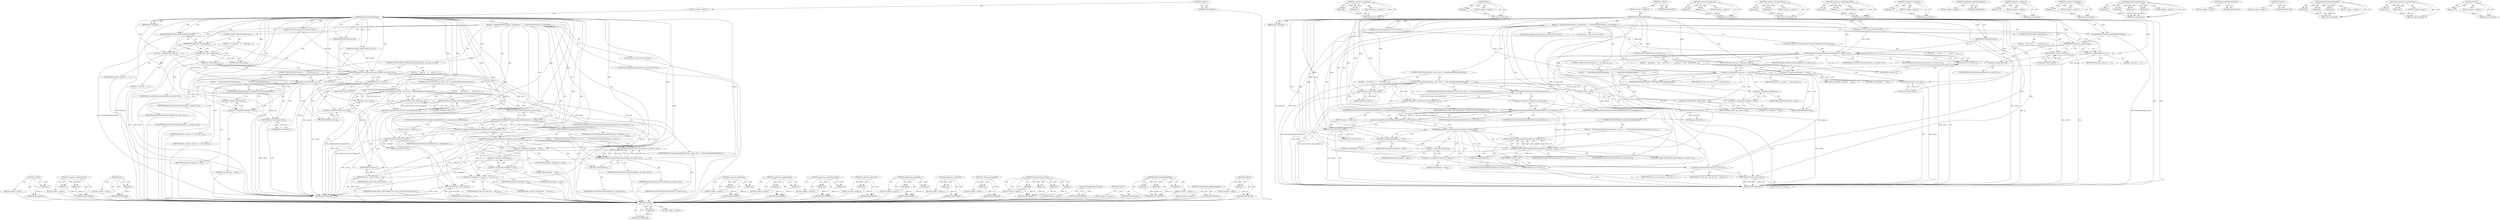 digraph "DCHECK" {
vulnerable_185 [label=<(METHOD,CHECK)>];
vulnerable_186 [label=<(PARAM,p1)>];
vulnerable_187 [label=<(BLOCK,&lt;empty&gt;,&lt;empty&gt;)>];
vulnerable_188 [label=<(METHOD_RETURN,ANY)>];
vulnerable_140 [label=<(METHOD,&lt;operator&gt;.lessEqualsThan)>];
vulnerable_141 [label=<(PARAM,p1)>];
vulnerable_142 [label=<(PARAM,p2)>];
vulnerable_143 [label=<(BLOCK,&lt;empty&gt;,&lt;empty&gt;)>];
vulnerable_144 [label=<(METHOD_RETURN,ANY)>];
vulnerable_162 [label=<(METHOD,size)>];
vulnerable_163 [label=<(PARAM,p1)>];
vulnerable_164 [label=<(BLOCK,&lt;empty&gt;,&lt;empty&gt;)>];
vulnerable_165 [label=<(METHOD_RETURN,ANY)>];
vulnerable_6 [label=<(METHOD,&lt;global&gt;)<SUB>1</SUB>>];
vulnerable_7 [label=<(BLOCK,&lt;empty&gt;,&lt;empty&gt;)<SUB>1</SUB>>];
vulnerable_8 [label=<(METHOD,ResolveDnsNonBlocking)<SUB>1</SUB>>];
vulnerable_9 [label="<(PARAM,const std::string&amp; host)<SUB>1</SUB>>"];
vulnerable_10 [label=<(PARAM,ResolveDnsOperation op)<SUB>2</SUB>>];
vulnerable_11 [label="<(PARAM,std::string* output)<SUB>3</SUB>>"];
vulnerable_12 [label=<(PARAM,bool* terminate)<SUB>4</SUB>>];
vulnerable_13 [label=<(BLOCK,{
  CheckIsOnWorkerThread();

  if (abandoned_)...,{
  CheckIsOnWorkerThread();

  if (abandoned_)...)<SUB>4</SUB>>];
vulnerable_14 [label=<(CheckIsOnWorkerThread,CheckIsOnWorkerThread())<SUB>5</SUB>>];
vulnerable_15 [label=<(CONTROL_STRUCTURE,IF,if (abandoned_))<SUB>7</SUB>>];
vulnerable_16 [label=<(IDENTIFIER,abandoned_,if (abandoned_))<SUB>7</SUB>>];
vulnerable_17 [label=<(BLOCK,{
    return false;
  },{
    return false;
  })<SUB>7</SUB>>];
vulnerable_18 [label=<(RETURN,return false;,return false;)<SUB>8</SUB>>];
vulnerable_19 [label=<(LITERAL,false,return false;)<SUB>8</SUB>>];
vulnerable_20 [label=<(&lt;operator&gt;.assignmentPlus,num_dns_ += 1)<SUB>11</SUB>>];
vulnerable_21 [label=<(IDENTIFIER,num_dns_,num_dns_ += 1)<SUB>11</SUB>>];
vulnerable_22 [label=<(LITERAL,1,num_dns_ += 1)<SUB>11</SUB>>];
vulnerable_23 [label="<(LOCAL,bool rv: bool)<SUB>13</SUB>>"];
vulnerable_24 [label=<(CONTROL_STRUCTURE,IF,if (GetDnsFromLocalCache(host, op, output, &amp;rv)))<SUB>14</SUB>>];
vulnerable_25 [label=<(GetDnsFromLocalCache,GetDnsFromLocalCache(host, op, output, &amp;rv))<SUB>14</SUB>>];
vulnerable_26 [label=<(IDENTIFIER,host,GetDnsFromLocalCache(host, op, output, &amp;rv))<SUB>14</SUB>>];
vulnerable_27 [label=<(IDENTIFIER,op,GetDnsFromLocalCache(host, op, output, &amp;rv))<SUB>14</SUB>>];
vulnerable_28 [label=<(IDENTIFIER,output,GetDnsFromLocalCache(host, op, output, &amp;rv))<SUB>14</SUB>>];
vulnerable_29 [label=<(&lt;operator&gt;.addressOf,&amp;rv)<SUB>14</SUB>>];
vulnerable_30 [label=<(IDENTIFIER,rv,GetDnsFromLocalCache(host, op, output, &amp;rv))<SUB>14</SUB>>];
vulnerable_31 [label=<(BLOCK,{
     return rv;
   },{
     return rv;
   })<SUB>14</SUB>>];
vulnerable_32 [label=<(RETURN,return rv;,return rv;)<SUB>15</SUB>>];
vulnerable_33 [label=<(IDENTIFIER,rv,return rv;)<SUB>15</SUB>>];
vulnerable_34 [label=<(CONTROL_STRUCTURE,IF,if (num_dns_ &lt;= last_num_dns_))<SUB>18</SUB>>];
vulnerable_35 [label=<(&lt;operator&gt;.lessEqualsThan,num_dns_ &lt;= last_num_dns_)<SUB>18</SUB>>];
vulnerable_36 [label=<(IDENTIFIER,num_dns_,num_dns_ &lt;= last_num_dns_)<SUB>18</SUB>>];
vulnerable_37 [label=<(IDENTIFIER,last_num_dns_,num_dns_ &lt;= last_num_dns_)<SUB>18</SUB>>];
vulnerable_38 [label=<(BLOCK,{
     ScheduleRestartWithBlockingDns();
    *t...,{
     ScheduleRestartWithBlockingDns();
    *t...)<SUB>18</SUB>>];
vulnerable_39 [label=<(ScheduleRestartWithBlockingDns,ScheduleRestartWithBlockingDns())<SUB>19</SUB>>];
vulnerable_40 [label=<(&lt;operator&gt;.assignment,*terminate = true)<SUB>20</SUB>>];
vulnerable_41 [label=<(&lt;operator&gt;.indirection,*terminate)<SUB>20</SUB>>];
vulnerable_42 [label=<(IDENTIFIER,terminate,*terminate = true)<SUB>20</SUB>>];
vulnerable_43 [label=<(LITERAL,true,*terminate = true)<SUB>20</SUB>>];
vulnerable_44 [label=<(RETURN,return false;,return false;)<SUB>21</SUB>>];
vulnerable_45 [label=<(LITERAL,false,return false;)<SUB>21</SUB>>];
vulnerable_46 [label=<(CONTROL_STRUCTURE,IF,if (dns_cache_.size() &gt;= kMaxUniqueResolveDnsPerExec))<SUB>24</SUB>>];
vulnerable_47 [label=<(&lt;operator&gt;.greaterEqualsThan,dns_cache_.size() &gt;= kMaxUniqueResolveDnsPerExec)<SUB>24</SUB>>];
vulnerable_48 [label=<(size,dns_cache_.size())<SUB>24</SUB>>];
vulnerable_49 [label=<(&lt;operator&gt;.fieldAccess,dns_cache_.size)<SUB>24</SUB>>];
vulnerable_50 [label=<(IDENTIFIER,dns_cache_,dns_cache_.size())<SUB>24</SUB>>];
vulnerable_51 [label=<(FIELD_IDENTIFIER,size,size)<SUB>24</SUB>>];
vulnerable_52 [label=<(IDENTIFIER,kMaxUniqueResolveDnsPerExec,dns_cache_.size() &gt;= kMaxUniqueResolveDnsPerExec)<SUB>24</SUB>>];
vulnerable_53 [label=<(BLOCK,{
    return false;
  },{
    return false;
  })<SUB>24</SUB>>];
vulnerable_54 [label=<(RETURN,return false;,return false;)<SUB>25</SUB>>];
vulnerable_55 [label=<(LITERAL,false,return false;)<SUB>25</SUB>>];
vulnerable_56 [label=<(DCHECK,DCHECK(!should_restart_with_blocking_dns_))<SUB>28</SUB>>];
vulnerable_57 [label=<(&lt;operator&gt;.logicalNot,!should_restart_with_blocking_dns_)<SUB>28</SUB>>];
vulnerable_58 [label=<(IDENTIFIER,should_restart_with_blocking_dns_,!should_restart_with_blocking_dns_)<SUB>28</SUB>>];
vulnerable_59 [label="<(LOCAL,bool completed_synchronously: bool)<SUB>30</SUB>>"];
vulnerable_60 [label=<(CONTROL_STRUCTURE,IF,if (!PostDnsOperationAndWait(host, op, &amp;completed_synchronously)))<SUB>31</SUB>>];
vulnerable_61 [label=<(&lt;operator&gt;.logicalNot,!PostDnsOperationAndWait(host, op, &amp;completed_s...)<SUB>31</SUB>>];
vulnerable_62 [label=<(PostDnsOperationAndWait,PostDnsOperationAndWait(host, op, &amp;completed_sy...)<SUB>31</SUB>>];
vulnerable_63 [label=<(IDENTIFIER,host,PostDnsOperationAndWait(host, op, &amp;completed_sy...)<SUB>31</SUB>>];
vulnerable_64 [label=<(IDENTIFIER,op,PostDnsOperationAndWait(host, op, &amp;completed_sy...)<SUB>31</SUB>>];
vulnerable_65 [label=<(&lt;operator&gt;.addressOf,&amp;completed_synchronously)<SUB>31</SUB>>];
vulnerable_66 [label=<(IDENTIFIER,completed_synchronously,PostDnsOperationAndWait(host, op, &amp;completed_sy...)<SUB>31</SUB>>];
vulnerable_67 [label=<(BLOCK,&lt;empty&gt;,&lt;empty&gt;)<SUB>32</SUB>>];
vulnerable_68 [label=<(RETURN,return false;,return false;)<SUB>32</SUB>>];
vulnerable_69 [label=<(LITERAL,false,return false;)<SUB>32</SUB>>];
vulnerable_70 [label=<(CONTROL_STRUCTURE,IF,if (completed_synchronously))<SUB>34</SUB>>];
vulnerable_71 [label=<(IDENTIFIER,completed_synchronously,if (completed_synchronously))<SUB>34</SUB>>];
vulnerable_72 [label=<(BLOCK,{
    CHECK(GetDnsFromLocalCache(host, op, outp...,{
    CHECK(GetDnsFromLocalCache(host, op, outp...)<SUB>34</SUB>>];
vulnerable_73 [label=<(CHECK,CHECK(GetDnsFromLocalCache(host, op, output, &amp;rv)))<SUB>35</SUB>>];
vulnerable_74 [label=<(GetDnsFromLocalCache,GetDnsFromLocalCache(host, op, output, &amp;rv))<SUB>35</SUB>>];
vulnerable_75 [label=<(IDENTIFIER,host,GetDnsFromLocalCache(host, op, output, &amp;rv))<SUB>35</SUB>>];
vulnerable_76 [label=<(IDENTIFIER,op,GetDnsFromLocalCache(host, op, output, &amp;rv))<SUB>35</SUB>>];
vulnerable_77 [label=<(IDENTIFIER,output,GetDnsFromLocalCache(host, op, output, &amp;rv))<SUB>35</SUB>>];
vulnerable_78 [label=<(&lt;operator&gt;.addressOf,&amp;rv)<SUB>35</SUB>>];
vulnerable_79 [label=<(IDENTIFIER,rv,GetDnsFromLocalCache(host, op, output, &amp;rv))<SUB>35</SUB>>];
vulnerable_80 [label=<(RETURN,return rv;,return rv;)<SUB>36</SUB>>];
vulnerable_81 [label=<(IDENTIFIER,rv,return rv;)<SUB>36</SUB>>];
vulnerable_82 [label=<(&lt;operator&gt;.assignment,abandoned_ = true)<SUB>39</SUB>>];
vulnerable_83 [label=<(IDENTIFIER,abandoned_,abandoned_ = true)<SUB>39</SUB>>];
vulnerable_84 [label=<(LITERAL,true,abandoned_ = true)<SUB>39</SUB>>];
vulnerable_85 [label=<(&lt;operator&gt;.assignment,*terminate = true)<SUB>40</SUB>>];
vulnerable_86 [label=<(&lt;operator&gt;.indirection,*terminate)<SUB>40</SUB>>];
vulnerable_87 [label=<(IDENTIFIER,terminate,*terminate = true)<SUB>40</SUB>>];
vulnerable_88 [label=<(LITERAL,true,*terminate = true)<SUB>40</SUB>>];
vulnerable_89 [label=<(&lt;operator&gt;.assignment,last_num_dns_ = num_dns_)<SUB>41</SUB>>];
vulnerable_90 [label=<(IDENTIFIER,last_num_dns_,last_num_dns_ = num_dns_)<SUB>41</SUB>>];
vulnerable_91 [label=<(IDENTIFIER,num_dns_,last_num_dns_ = num_dns_)<SUB>41</SUB>>];
vulnerable_92 [label=<(RETURN,return false;,return false;)<SUB>42</SUB>>];
vulnerable_93 [label=<(LITERAL,false,return false;)<SUB>42</SUB>>];
vulnerable_94 [label=<(METHOD_RETURN,bool)<SUB>1</SUB>>];
vulnerable_96 [label=<(METHOD_RETURN,ANY)<SUB>1</SUB>>];
vulnerable_166 [label=<(METHOD,&lt;operator&gt;.fieldAccess)>];
vulnerable_167 [label=<(PARAM,p1)>];
vulnerable_168 [label=<(PARAM,p2)>];
vulnerable_169 [label=<(BLOCK,&lt;empty&gt;,&lt;empty&gt;)>];
vulnerable_170 [label=<(METHOD_RETURN,ANY)>];
vulnerable_124 [label=<(METHOD,&lt;operator&gt;.assignmentPlus)>];
vulnerable_125 [label=<(PARAM,p1)>];
vulnerable_126 [label=<(PARAM,p2)>];
vulnerable_127 [label=<(BLOCK,&lt;empty&gt;,&lt;empty&gt;)>];
vulnerable_128 [label=<(METHOD_RETURN,ANY)>];
vulnerable_157 [label=<(METHOD,&lt;operator&gt;.greaterEqualsThan)>];
vulnerable_158 [label=<(PARAM,p1)>];
vulnerable_159 [label=<(PARAM,p2)>];
vulnerable_160 [label=<(BLOCK,&lt;empty&gt;,&lt;empty&gt;)>];
vulnerable_161 [label=<(METHOD_RETURN,ANY)>];
vulnerable_153 [label=<(METHOD,&lt;operator&gt;.indirection)>];
vulnerable_154 [label=<(PARAM,p1)>];
vulnerable_155 [label=<(BLOCK,&lt;empty&gt;,&lt;empty&gt;)>];
vulnerable_156 [label=<(METHOD_RETURN,ANY)>];
vulnerable_148 [label=<(METHOD,&lt;operator&gt;.assignment)>];
vulnerable_149 [label=<(PARAM,p1)>];
vulnerable_150 [label=<(PARAM,p2)>];
vulnerable_151 [label=<(BLOCK,&lt;empty&gt;,&lt;empty&gt;)>];
vulnerable_152 [label=<(METHOD_RETURN,ANY)>];
vulnerable_136 [label=<(METHOD,&lt;operator&gt;.addressOf)>];
vulnerable_137 [label=<(PARAM,p1)>];
vulnerable_138 [label=<(BLOCK,&lt;empty&gt;,&lt;empty&gt;)>];
vulnerable_139 [label=<(METHOD_RETURN,ANY)>];
vulnerable_175 [label=<(METHOD,&lt;operator&gt;.logicalNot)>];
vulnerable_176 [label=<(PARAM,p1)>];
vulnerable_177 [label=<(BLOCK,&lt;empty&gt;,&lt;empty&gt;)>];
vulnerable_178 [label=<(METHOD_RETURN,ANY)>];
vulnerable_129 [label=<(METHOD,GetDnsFromLocalCache)>];
vulnerable_130 [label=<(PARAM,p1)>];
vulnerable_131 [label=<(PARAM,p2)>];
vulnerable_132 [label=<(PARAM,p3)>];
vulnerable_133 [label=<(PARAM,p4)>];
vulnerable_134 [label=<(BLOCK,&lt;empty&gt;,&lt;empty&gt;)>];
vulnerable_135 [label=<(METHOD_RETURN,ANY)>];
vulnerable_121 [label=<(METHOD,CheckIsOnWorkerThread)>];
vulnerable_122 [label=<(BLOCK,&lt;empty&gt;,&lt;empty&gt;)>];
vulnerable_123 [label=<(METHOD_RETURN,ANY)>];
vulnerable_115 [label=<(METHOD,&lt;global&gt;)<SUB>1</SUB>>];
vulnerable_116 [label=<(BLOCK,&lt;empty&gt;,&lt;empty&gt;)>];
vulnerable_117 [label=<(METHOD_RETURN,ANY)>];
vulnerable_179 [label=<(METHOD,PostDnsOperationAndWait)>];
vulnerable_180 [label=<(PARAM,p1)>];
vulnerable_181 [label=<(PARAM,p2)>];
vulnerable_182 [label=<(PARAM,p3)>];
vulnerable_183 [label=<(BLOCK,&lt;empty&gt;,&lt;empty&gt;)>];
vulnerable_184 [label=<(METHOD_RETURN,ANY)>];
vulnerable_145 [label=<(METHOD,ScheduleRestartWithBlockingDns)>];
vulnerable_146 [label=<(BLOCK,&lt;empty&gt;,&lt;empty&gt;)>];
vulnerable_147 [label=<(METHOD_RETURN,ANY)>];
vulnerable_171 [label=<(METHOD,DCHECK)>];
vulnerable_172 [label=<(PARAM,p1)>];
vulnerable_173 [label=<(BLOCK,&lt;empty&gt;,&lt;empty&gt;)>];
vulnerable_174 [label=<(METHOD_RETURN,ANY)>];
fixed_193 [label=<(METHOD,CHECK)>];
fixed_194 [label=<(PARAM,p1)>];
fixed_195 [label=<(BLOCK,&lt;empty&gt;,&lt;empty&gt;)>];
fixed_196 [label=<(METHOD_RETURN,ANY)>];
fixed_148 [label=<(METHOD,&lt;operator&gt;.assignment)>];
fixed_149 [label=<(PARAM,p1)>];
fixed_150 [label=<(PARAM,p2)>];
fixed_151 [label=<(BLOCK,&lt;empty&gt;,&lt;empty&gt;)>];
fixed_152 [label=<(METHOD_RETURN,ANY)>];
fixed_170 [label=<(METHOD,size)>];
fixed_171 [label=<(PARAM,p1)>];
fixed_172 [label=<(BLOCK,&lt;empty&gt;,&lt;empty&gt;)>];
fixed_173 [label=<(METHOD_RETURN,ANY)>];
fixed_6 [label=<(METHOD,&lt;global&gt;)<SUB>1</SUB>>];
fixed_7 [label=<(BLOCK,&lt;empty&gt;,&lt;empty&gt;)<SUB>1</SUB>>];
fixed_8 [label=<(METHOD,ResolveDnsNonBlocking)<SUB>1</SUB>>];
fixed_9 [label="<(PARAM,const std::string&amp; host)<SUB>1</SUB>>"];
fixed_10 [label=<(PARAM,ResolveDnsOperation op)<SUB>2</SUB>>];
fixed_11 [label="<(PARAM,std::string* output)<SUB>3</SUB>>"];
fixed_12 [label=<(PARAM,bool* terminate)<SUB>4</SUB>>];
fixed_13 [label=<(BLOCK,{
  CheckIsOnWorkerThread();

  if (abandoned_)...,{
  CheckIsOnWorkerThread();

  if (abandoned_)...)<SUB>4</SUB>>];
fixed_14 [label=<(CheckIsOnWorkerThread,CheckIsOnWorkerThread())<SUB>5</SUB>>];
fixed_15 [label=<(CONTROL_STRUCTURE,IF,if (abandoned_))<SUB>7</SUB>>];
fixed_16 [label=<(IDENTIFIER,abandoned_,if (abandoned_))<SUB>7</SUB>>];
fixed_17 [label=<(BLOCK,{
    return false;
  },{
    return false;
  })<SUB>7</SUB>>];
fixed_18 [label=<(RETURN,return false;,return false;)<SUB>8</SUB>>];
fixed_19 [label=<(LITERAL,false,return false;)<SUB>8</SUB>>];
fixed_20 [label=<(&lt;operator&gt;.assignmentPlus,num_dns_ += 1)<SUB>11</SUB>>];
fixed_21 [label=<(IDENTIFIER,num_dns_,num_dns_ += 1)<SUB>11</SUB>>];
fixed_22 [label=<(LITERAL,1,num_dns_ += 1)<SUB>11</SUB>>];
fixed_23 [label="<(LOCAL,bool rv: bool)<SUB>13</SUB>>"];
fixed_24 [label=<(CONTROL_STRUCTURE,IF,if (GetDnsFromLocalCache(host, op, output, &amp;rv)))<SUB>14</SUB>>];
fixed_25 [label=<(GetDnsFromLocalCache,GetDnsFromLocalCache(host, op, output, &amp;rv))<SUB>14</SUB>>];
fixed_26 [label=<(IDENTIFIER,host,GetDnsFromLocalCache(host, op, output, &amp;rv))<SUB>14</SUB>>];
fixed_27 [label=<(IDENTIFIER,op,GetDnsFromLocalCache(host, op, output, &amp;rv))<SUB>14</SUB>>];
fixed_28 [label=<(IDENTIFIER,output,GetDnsFromLocalCache(host, op, output, &amp;rv))<SUB>14</SUB>>];
fixed_29 [label=<(&lt;operator&gt;.addressOf,&amp;rv)<SUB>14</SUB>>];
fixed_30 [label=<(IDENTIFIER,rv,GetDnsFromLocalCache(host, op, output, &amp;rv))<SUB>14</SUB>>];
fixed_31 [label=<(BLOCK,{
     return rv;
   },{
     return rv;
   })<SUB>14</SUB>>];
fixed_32 [label=<(RETURN,return rv;,return rv;)<SUB>15</SUB>>];
fixed_33 [label=<(IDENTIFIER,rv,return rv;)<SUB>15</SUB>>];
fixed_34 [label=<(CONTROL_STRUCTURE,IF,if (dont_start_dns_))<SUB>19</SUB>>];
fixed_35 [label=<(IDENTIFIER,dont_start_dns_,if (dont_start_dns_))<SUB>19</SUB>>];
fixed_36 [label=<(BLOCK,{
    abandoned_ = true;
    return false;
  },{
    abandoned_ = true;
    return false;
  })<SUB>19</SUB>>];
fixed_37 [label=<(&lt;operator&gt;.assignment,abandoned_ = true)<SUB>20</SUB>>];
fixed_38 [label=<(IDENTIFIER,abandoned_,abandoned_ = true)<SUB>20</SUB>>];
fixed_39 [label=<(LITERAL,true,abandoned_ = true)<SUB>20</SUB>>];
fixed_40 [label=<(RETURN,return false;,return false;)<SUB>21</SUB>>];
fixed_41 [label=<(LITERAL,false,return false;)<SUB>21</SUB>>];
fixed_42 [label=<(CONTROL_STRUCTURE,IF,if (num_dns_ &lt;= last_num_dns_))<SUB>24</SUB>>];
fixed_43 [label=<(&lt;operator&gt;.lessEqualsThan,num_dns_ &lt;= last_num_dns_)<SUB>24</SUB>>];
fixed_44 [label=<(IDENTIFIER,num_dns_,num_dns_ &lt;= last_num_dns_)<SUB>24</SUB>>];
fixed_45 [label=<(IDENTIFIER,last_num_dns_,num_dns_ &lt;= last_num_dns_)<SUB>24</SUB>>];
fixed_46 [label=<(BLOCK,{
     ScheduleRestartWithBlockingDns();
    *t...,{
     ScheduleRestartWithBlockingDns();
    *t...)<SUB>24</SUB>>];
fixed_47 [label=<(ScheduleRestartWithBlockingDns,ScheduleRestartWithBlockingDns())<SUB>25</SUB>>];
fixed_48 [label=<(&lt;operator&gt;.assignment,*terminate = true)<SUB>26</SUB>>];
fixed_49 [label=<(&lt;operator&gt;.indirection,*terminate)<SUB>26</SUB>>];
fixed_50 [label=<(IDENTIFIER,terminate,*terminate = true)<SUB>26</SUB>>];
fixed_51 [label=<(LITERAL,true,*terminate = true)<SUB>26</SUB>>];
fixed_52 [label=<(RETURN,return false;,return false;)<SUB>27</SUB>>];
fixed_53 [label=<(LITERAL,false,return false;)<SUB>27</SUB>>];
fixed_54 [label=<(CONTROL_STRUCTURE,IF,if (dns_cache_.size() &gt;= kMaxUniqueResolveDnsPerExec))<SUB>30</SUB>>];
fixed_55 [label=<(&lt;operator&gt;.greaterEqualsThan,dns_cache_.size() &gt;= kMaxUniqueResolveDnsPerExec)<SUB>30</SUB>>];
fixed_56 [label=<(size,dns_cache_.size())<SUB>30</SUB>>];
fixed_57 [label=<(&lt;operator&gt;.fieldAccess,dns_cache_.size)<SUB>30</SUB>>];
fixed_58 [label=<(IDENTIFIER,dns_cache_,dns_cache_.size())<SUB>30</SUB>>];
fixed_59 [label=<(FIELD_IDENTIFIER,size,size)<SUB>30</SUB>>];
fixed_60 [label=<(IDENTIFIER,kMaxUniqueResolveDnsPerExec,dns_cache_.size() &gt;= kMaxUniqueResolveDnsPerExec)<SUB>30</SUB>>];
fixed_61 [label=<(BLOCK,{
    return false;
  },{
    return false;
  })<SUB>30</SUB>>];
fixed_62 [label=<(RETURN,return false;,return false;)<SUB>31</SUB>>];
fixed_63 [label=<(LITERAL,false,return false;)<SUB>31</SUB>>];
fixed_64 [label=<(DCHECK,DCHECK(!should_restart_with_blocking_dns_))<SUB>34</SUB>>];
fixed_65 [label=<(&lt;operator&gt;.logicalNot,!should_restart_with_blocking_dns_)<SUB>34</SUB>>];
fixed_66 [label=<(IDENTIFIER,should_restart_with_blocking_dns_,!should_restart_with_blocking_dns_)<SUB>34</SUB>>];
fixed_67 [label="<(LOCAL,bool completed_synchronously: bool)<SUB>36</SUB>>"];
fixed_68 [label=<(CONTROL_STRUCTURE,IF,if (!PostDnsOperationAndWait(host, op, &amp;completed_synchronously)))<SUB>37</SUB>>];
fixed_69 [label=<(&lt;operator&gt;.logicalNot,!PostDnsOperationAndWait(host, op, &amp;completed_s...)<SUB>37</SUB>>];
fixed_70 [label=<(PostDnsOperationAndWait,PostDnsOperationAndWait(host, op, &amp;completed_sy...)<SUB>37</SUB>>];
fixed_71 [label=<(IDENTIFIER,host,PostDnsOperationAndWait(host, op, &amp;completed_sy...)<SUB>37</SUB>>];
fixed_72 [label=<(IDENTIFIER,op,PostDnsOperationAndWait(host, op, &amp;completed_sy...)<SUB>37</SUB>>];
fixed_73 [label=<(&lt;operator&gt;.addressOf,&amp;completed_synchronously)<SUB>37</SUB>>];
fixed_74 [label=<(IDENTIFIER,completed_synchronously,PostDnsOperationAndWait(host, op, &amp;completed_sy...)<SUB>37</SUB>>];
fixed_75 [label=<(BLOCK,&lt;empty&gt;,&lt;empty&gt;)<SUB>38</SUB>>];
fixed_76 [label=<(RETURN,return false;,return false;)<SUB>38</SUB>>];
fixed_77 [label=<(LITERAL,false,return false;)<SUB>38</SUB>>];
fixed_78 [label=<(CONTROL_STRUCTURE,IF,if (completed_synchronously))<SUB>40</SUB>>];
fixed_79 [label=<(IDENTIFIER,completed_synchronously,if (completed_synchronously))<SUB>40</SUB>>];
fixed_80 [label=<(BLOCK,{
    CHECK(GetDnsFromLocalCache(host, op, outp...,{
    CHECK(GetDnsFromLocalCache(host, op, outp...)<SUB>40</SUB>>];
fixed_81 [label=<(CHECK,CHECK(GetDnsFromLocalCache(host, op, output, &amp;rv)))<SUB>41</SUB>>];
fixed_82 [label=<(GetDnsFromLocalCache,GetDnsFromLocalCache(host, op, output, &amp;rv))<SUB>41</SUB>>];
fixed_83 [label=<(IDENTIFIER,host,GetDnsFromLocalCache(host, op, output, &amp;rv))<SUB>41</SUB>>];
fixed_84 [label=<(IDENTIFIER,op,GetDnsFromLocalCache(host, op, output, &amp;rv))<SUB>41</SUB>>];
fixed_85 [label=<(IDENTIFIER,output,GetDnsFromLocalCache(host, op, output, &amp;rv))<SUB>41</SUB>>];
fixed_86 [label=<(&lt;operator&gt;.addressOf,&amp;rv)<SUB>41</SUB>>];
fixed_87 [label=<(IDENTIFIER,rv,GetDnsFromLocalCache(host, op, output, &amp;rv))<SUB>41</SUB>>];
fixed_88 [label=<(RETURN,return rv;,return rv;)<SUB>42</SUB>>];
fixed_89 [label=<(IDENTIFIER,rv,return rv;)<SUB>42</SUB>>];
fixed_90 [label=<(&lt;operator&gt;.assignment,abandoned_ = true)<SUB>45</SUB>>];
fixed_91 [label=<(IDENTIFIER,abandoned_,abandoned_ = true)<SUB>45</SUB>>];
fixed_92 [label=<(LITERAL,true,abandoned_ = true)<SUB>45</SUB>>];
fixed_93 [label=<(&lt;operator&gt;.assignment,*terminate = true)<SUB>46</SUB>>];
fixed_94 [label=<(&lt;operator&gt;.indirection,*terminate)<SUB>46</SUB>>];
fixed_95 [label=<(IDENTIFIER,terminate,*terminate = true)<SUB>46</SUB>>];
fixed_96 [label=<(LITERAL,true,*terminate = true)<SUB>46</SUB>>];
fixed_97 [label=<(&lt;operator&gt;.assignment,last_num_dns_ = num_dns_)<SUB>47</SUB>>];
fixed_98 [label=<(IDENTIFIER,last_num_dns_,last_num_dns_ = num_dns_)<SUB>47</SUB>>];
fixed_99 [label=<(IDENTIFIER,num_dns_,last_num_dns_ = num_dns_)<SUB>47</SUB>>];
fixed_100 [label=<(RETURN,return false;,return false;)<SUB>48</SUB>>];
fixed_101 [label=<(LITERAL,false,return false;)<SUB>48</SUB>>];
fixed_102 [label=<(METHOD_RETURN,bool)<SUB>1</SUB>>];
fixed_104 [label=<(METHOD_RETURN,ANY)<SUB>1</SUB>>];
fixed_174 [label=<(METHOD,&lt;operator&gt;.fieldAccess)>];
fixed_175 [label=<(PARAM,p1)>];
fixed_176 [label=<(PARAM,p2)>];
fixed_177 [label=<(BLOCK,&lt;empty&gt;,&lt;empty&gt;)>];
fixed_178 [label=<(METHOD_RETURN,ANY)>];
fixed_132 [label=<(METHOD,&lt;operator&gt;.assignmentPlus)>];
fixed_133 [label=<(PARAM,p1)>];
fixed_134 [label=<(PARAM,p2)>];
fixed_135 [label=<(BLOCK,&lt;empty&gt;,&lt;empty&gt;)>];
fixed_136 [label=<(METHOD_RETURN,ANY)>];
fixed_165 [label=<(METHOD,&lt;operator&gt;.greaterEqualsThan)>];
fixed_166 [label=<(PARAM,p1)>];
fixed_167 [label=<(PARAM,p2)>];
fixed_168 [label=<(BLOCK,&lt;empty&gt;,&lt;empty&gt;)>];
fixed_169 [label=<(METHOD_RETURN,ANY)>];
fixed_161 [label=<(METHOD,&lt;operator&gt;.indirection)>];
fixed_162 [label=<(PARAM,p1)>];
fixed_163 [label=<(BLOCK,&lt;empty&gt;,&lt;empty&gt;)>];
fixed_164 [label=<(METHOD_RETURN,ANY)>];
fixed_158 [label=<(METHOD,ScheduleRestartWithBlockingDns)>];
fixed_159 [label=<(BLOCK,&lt;empty&gt;,&lt;empty&gt;)>];
fixed_160 [label=<(METHOD_RETURN,ANY)>];
fixed_144 [label=<(METHOD,&lt;operator&gt;.addressOf)>];
fixed_145 [label=<(PARAM,p1)>];
fixed_146 [label=<(BLOCK,&lt;empty&gt;,&lt;empty&gt;)>];
fixed_147 [label=<(METHOD_RETURN,ANY)>];
fixed_183 [label=<(METHOD,&lt;operator&gt;.logicalNot)>];
fixed_184 [label=<(PARAM,p1)>];
fixed_185 [label=<(BLOCK,&lt;empty&gt;,&lt;empty&gt;)>];
fixed_186 [label=<(METHOD_RETURN,ANY)>];
fixed_137 [label=<(METHOD,GetDnsFromLocalCache)>];
fixed_138 [label=<(PARAM,p1)>];
fixed_139 [label=<(PARAM,p2)>];
fixed_140 [label=<(PARAM,p3)>];
fixed_141 [label=<(PARAM,p4)>];
fixed_142 [label=<(BLOCK,&lt;empty&gt;,&lt;empty&gt;)>];
fixed_143 [label=<(METHOD_RETURN,ANY)>];
fixed_129 [label=<(METHOD,CheckIsOnWorkerThread)>];
fixed_130 [label=<(BLOCK,&lt;empty&gt;,&lt;empty&gt;)>];
fixed_131 [label=<(METHOD_RETURN,ANY)>];
fixed_123 [label=<(METHOD,&lt;global&gt;)<SUB>1</SUB>>];
fixed_124 [label=<(BLOCK,&lt;empty&gt;,&lt;empty&gt;)>];
fixed_125 [label=<(METHOD_RETURN,ANY)>];
fixed_187 [label=<(METHOD,PostDnsOperationAndWait)>];
fixed_188 [label=<(PARAM,p1)>];
fixed_189 [label=<(PARAM,p2)>];
fixed_190 [label=<(PARAM,p3)>];
fixed_191 [label=<(BLOCK,&lt;empty&gt;,&lt;empty&gt;)>];
fixed_192 [label=<(METHOD_RETURN,ANY)>];
fixed_153 [label=<(METHOD,&lt;operator&gt;.lessEqualsThan)>];
fixed_154 [label=<(PARAM,p1)>];
fixed_155 [label=<(PARAM,p2)>];
fixed_156 [label=<(BLOCK,&lt;empty&gt;,&lt;empty&gt;)>];
fixed_157 [label=<(METHOD_RETURN,ANY)>];
fixed_179 [label=<(METHOD,DCHECK)>];
fixed_180 [label=<(PARAM,p1)>];
fixed_181 [label=<(BLOCK,&lt;empty&gt;,&lt;empty&gt;)>];
fixed_182 [label=<(METHOD_RETURN,ANY)>];
vulnerable_185 -> vulnerable_186  [key=0, label="AST: "];
vulnerable_185 -> vulnerable_186  [key=1, label="DDG: "];
vulnerable_185 -> vulnerable_187  [key=0, label="AST: "];
vulnerable_185 -> vulnerable_188  [key=0, label="AST: "];
vulnerable_185 -> vulnerable_188  [key=1, label="CFG: "];
vulnerable_186 -> vulnerable_188  [key=0, label="DDG: p1"];
vulnerable_187 -> fixed_193  [key=0];
vulnerable_188 -> fixed_193  [key=0];
vulnerable_140 -> vulnerable_141  [key=0, label="AST: "];
vulnerable_140 -> vulnerable_141  [key=1, label="DDG: "];
vulnerable_140 -> vulnerable_143  [key=0, label="AST: "];
vulnerable_140 -> vulnerable_142  [key=0, label="AST: "];
vulnerable_140 -> vulnerable_142  [key=1, label="DDG: "];
vulnerable_140 -> vulnerable_144  [key=0, label="AST: "];
vulnerable_140 -> vulnerable_144  [key=1, label="CFG: "];
vulnerable_141 -> vulnerable_144  [key=0, label="DDG: p1"];
vulnerable_142 -> vulnerable_144  [key=0, label="DDG: p2"];
vulnerable_143 -> fixed_193  [key=0];
vulnerable_144 -> fixed_193  [key=0];
vulnerable_162 -> vulnerable_163  [key=0, label="AST: "];
vulnerable_162 -> vulnerable_163  [key=1, label="DDG: "];
vulnerable_162 -> vulnerable_164  [key=0, label="AST: "];
vulnerable_162 -> vulnerable_165  [key=0, label="AST: "];
vulnerable_162 -> vulnerable_165  [key=1, label="CFG: "];
vulnerable_163 -> vulnerable_165  [key=0, label="DDG: p1"];
vulnerable_164 -> fixed_193  [key=0];
vulnerable_165 -> fixed_193  [key=0];
vulnerable_6 -> vulnerable_7  [key=0, label="AST: "];
vulnerable_6 -> vulnerable_96  [key=0, label="AST: "];
vulnerable_6 -> vulnerable_96  [key=1, label="CFG: "];
vulnerable_7 -> vulnerable_8  [key=0, label="AST: "];
vulnerable_8 -> vulnerable_9  [key=0, label="AST: "];
vulnerable_8 -> vulnerable_9  [key=1, label="DDG: "];
vulnerable_8 -> vulnerable_10  [key=0, label="AST: "];
vulnerable_8 -> vulnerable_10  [key=1, label="DDG: "];
vulnerable_8 -> vulnerable_11  [key=0, label="AST: "];
vulnerable_8 -> vulnerable_11  [key=1, label="DDG: "];
vulnerable_8 -> vulnerable_12  [key=0, label="AST: "];
vulnerable_8 -> vulnerable_12  [key=1, label="DDG: "];
vulnerable_8 -> vulnerable_13  [key=0, label="AST: "];
vulnerable_8 -> vulnerable_94  [key=0, label="AST: "];
vulnerable_8 -> vulnerable_14  [key=0, label="CFG: "];
vulnerable_8 -> vulnerable_14  [key=1, label="DDG: "];
vulnerable_8 -> vulnerable_20  [key=0, label="DDG: "];
vulnerable_8 -> vulnerable_82  [key=0, label="DDG: "];
vulnerable_8 -> vulnerable_85  [key=0, label="DDG: "];
vulnerable_8 -> vulnerable_89  [key=0, label="DDG: "];
vulnerable_8 -> vulnerable_92  [key=0, label="DDG: "];
vulnerable_8 -> vulnerable_16  [key=0, label="DDG: "];
vulnerable_8 -> vulnerable_71  [key=0, label="DDG: "];
vulnerable_8 -> vulnerable_93  [key=0, label="DDG: "];
vulnerable_8 -> vulnerable_18  [key=0, label="DDG: "];
vulnerable_8 -> vulnerable_25  [key=0, label="DDG: "];
vulnerable_8 -> vulnerable_35  [key=0, label="DDG: "];
vulnerable_8 -> vulnerable_39  [key=0, label="DDG: "];
vulnerable_8 -> vulnerable_40  [key=0, label="DDG: "];
vulnerable_8 -> vulnerable_44  [key=0, label="DDG: "];
vulnerable_8 -> vulnerable_47  [key=0, label="DDG: "];
vulnerable_8 -> vulnerable_54  [key=0, label="DDG: "];
vulnerable_8 -> vulnerable_57  [key=0, label="DDG: "];
vulnerable_8 -> vulnerable_68  [key=0, label="DDG: "];
vulnerable_8 -> vulnerable_19  [key=0, label="DDG: "];
vulnerable_8 -> vulnerable_33  [key=0, label="DDG: "];
vulnerable_8 -> vulnerable_45  [key=0, label="DDG: "];
vulnerable_8 -> vulnerable_55  [key=0, label="DDG: "];
vulnerable_8 -> vulnerable_62  [key=0, label="DDG: "];
vulnerable_8 -> vulnerable_69  [key=0, label="DDG: "];
vulnerable_8 -> vulnerable_81  [key=0, label="DDG: "];
vulnerable_8 -> vulnerable_74  [key=0, label="DDG: "];
vulnerable_9 -> vulnerable_94  [key=0, label="DDG: host"];
vulnerable_9 -> vulnerable_25  [key=0, label="DDG: host"];
vulnerable_10 -> vulnerable_94  [key=0, label="DDG: op"];
vulnerable_10 -> vulnerable_25  [key=0, label="DDG: op"];
vulnerable_11 -> vulnerable_94  [key=0, label="DDG: output"];
vulnerable_11 -> vulnerable_25  [key=0, label="DDG: output"];
vulnerable_12 -> vulnerable_94  [key=0, label="DDG: terminate"];
vulnerable_13 -> vulnerable_14  [key=0, label="AST: "];
vulnerable_13 -> vulnerable_15  [key=0, label="AST: "];
vulnerable_13 -> vulnerable_20  [key=0, label="AST: "];
vulnerable_13 -> vulnerable_23  [key=0, label="AST: "];
vulnerable_13 -> vulnerable_24  [key=0, label="AST: "];
vulnerable_13 -> vulnerable_34  [key=0, label="AST: "];
vulnerable_13 -> vulnerable_46  [key=0, label="AST: "];
vulnerable_13 -> vulnerable_56  [key=0, label="AST: "];
vulnerable_13 -> vulnerable_59  [key=0, label="AST: "];
vulnerable_13 -> vulnerable_60  [key=0, label="AST: "];
vulnerable_13 -> vulnerable_70  [key=0, label="AST: "];
vulnerable_13 -> vulnerable_82  [key=0, label="AST: "];
vulnerable_13 -> vulnerable_85  [key=0, label="AST: "];
vulnerable_13 -> vulnerable_89  [key=0, label="AST: "];
vulnerable_13 -> vulnerable_92  [key=0, label="AST: "];
vulnerable_14 -> vulnerable_16  [key=0, label="CFG: "];
vulnerable_14 -> vulnerable_94  [key=0, label="DDG: CheckIsOnWorkerThread()"];
vulnerable_15 -> vulnerable_16  [key=0, label="AST: "];
vulnerable_15 -> vulnerable_17  [key=0, label="AST: "];
vulnerable_16 -> vulnerable_18  [key=0, label="CFG: "];
vulnerable_16 -> vulnerable_18  [key=1, label="CDG: "];
vulnerable_16 -> vulnerable_20  [key=0, label="CFG: "];
vulnerable_16 -> vulnerable_20  [key=1, label="CDG: "];
vulnerable_16 -> vulnerable_25  [key=0, label="CDG: "];
vulnerable_16 -> vulnerable_29  [key=0, label="CDG: "];
vulnerable_17 -> vulnerable_18  [key=0, label="AST: "];
vulnerable_18 -> vulnerable_19  [key=0, label="AST: "];
vulnerable_18 -> vulnerable_94  [key=0, label="CFG: "];
vulnerable_18 -> vulnerable_94  [key=1, label="DDG: &lt;RET&gt;"];
vulnerable_19 -> vulnerable_18  [key=0, label="DDG: false"];
vulnerable_20 -> vulnerable_21  [key=0, label="AST: "];
vulnerable_20 -> vulnerable_22  [key=0, label="AST: "];
vulnerable_20 -> vulnerable_29  [key=0, label="CFG: "];
vulnerable_20 -> vulnerable_35  [key=0, label="DDG: num_dns_"];
vulnerable_21 -> fixed_193  [key=0];
vulnerable_22 -> fixed_193  [key=0];
vulnerable_23 -> fixed_193  [key=0];
vulnerable_24 -> vulnerable_25  [key=0, label="AST: "];
vulnerable_24 -> vulnerable_31  [key=0, label="AST: "];
vulnerable_25 -> vulnerable_26  [key=0, label="AST: "];
vulnerable_25 -> vulnerable_27  [key=0, label="AST: "];
vulnerable_25 -> vulnerable_28  [key=0, label="AST: "];
vulnerable_25 -> vulnerable_29  [key=0, label="AST: "];
vulnerable_25 -> vulnerable_32  [key=0, label="CFG: "];
vulnerable_25 -> vulnerable_32  [key=1, label="CDG: "];
vulnerable_25 -> vulnerable_35  [key=0, label="CFG: "];
vulnerable_25 -> vulnerable_35  [key=1, label="CDG: "];
vulnerable_25 -> vulnerable_33  [key=0, label="DDG: &amp;rv"];
vulnerable_25 -> vulnerable_62  [key=0, label="DDG: host"];
vulnerable_25 -> vulnerable_62  [key=1, label="DDG: op"];
vulnerable_25 -> vulnerable_81  [key=0, label="DDG: &amp;rv"];
vulnerable_25 -> vulnerable_74  [key=0, label="DDG: output"];
vulnerable_25 -> vulnerable_74  [key=1, label="DDG: &amp;rv"];
vulnerable_26 -> fixed_193  [key=0];
vulnerable_27 -> fixed_193  [key=0];
vulnerable_28 -> fixed_193  [key=0];
vulnerable_29 -> vulnerable_30  [key=0, label="AST: "];
vulnerable_29 -> vulnerable_25  [key=0, label="CFG: "];
vulnerable_30 -> fixed_193  [key=0];
vulnerable_31 -> vulnerable_32  [key=0, label="AST: "];
vulnerable_32 -> vulnerable_33  [key=0, label="AST: "];
vulnerable_32 -> vulnerable_94  [key=0, label="CFG: "];
vulnerable_32 -> vulnerable_94  [key=1, label="DDG: &lt;RET&gt;"];
vulnerable_33 -> vulnerable_32  [key=0, label="DDG: rv"];
vulnerable_34 -> vulnerable_35  [key=0, label="AST: "];
vulnerable_34 -> vulnerable_38  [key=0, label="AST: "];
vulnerable_35 -> vulnerable_36  [key=0, label="AST: "];
vulnerable_35 -> vulnerable_37  [key=0, label="AST: "];
vulnerable_35 -> vulnerable_39  [key=0, label="CFG: "];
vulnerable_35 -> vulnerable_39  [key=1, label="CDG: "];
vulnerable_35 -> vulnerable_51  [key=0, label="CFG: "];
vulnerable_35 -> vulnerable_51  [key=1, label="CDG: "];
vulnerable_35 -> vulnerable_89  [key=0, label="DDG: num_dns_"];
vulnerable_35 -> vulnerable_47  [key=0, label="CDG: "];
vulnerable_35 -> vulnerable_48  [key=0, label="CDG: "];
vulnerable_35 -> vulnerable_49  [key=0, label="CDG: "];
vulnerable_35 -> vulnerable_40  [key=0, label="CDG: "];
vulnerable_35 -> vulnerable_44  [key=0, label="CDG: "];
vulnerable_35 -> vulnerable_41  [key=0, label="CDG: "];
vulnerable_36 -> fixed_193  [key=0];
vulnerable_37 -> fixed_193  [key=0];
vulnerable_38 -> vulnerable_39  [key=0, label="AST: "];
vulnerable_38 -> vulnerable_40  [key=0, label="AST: "];
vulnerable_38 -> vulnerable_44  [key=0, label="AST: "];
vulnerable_39 -> vulnerable_41  [key=0, label="CFG: "];
vulnerable_40 -> vulnerable_41  [key=0, label="AST: "];
vulnerable_40 -> vulnerable_43  [key=0, label="AST: "];
vulnerable_40 -> vulnerable_44  [key=0, label="CFG: "];
vulnerable_41 -> vulnerable_42  [key=0, label="AST: "];
vulnerable_41 -> vulnerable_40  [key=0, label="CFG: "];
vulnerable_42 -> fixed_193  [key=0];
vulnerable_43 -> fixed_193  [key=0];
vulnerable_44 -> vulnerable_45  [key=0, label="AST: "];
vulnerable_44 -> vulnerable_94  [key=0, label="CFG: "];
vulnerable_44 -> vulnerable_94  [key=1, label="DDG: &lt;RET&gt;"];
vulnerable_45 -> vulnerable_44  [key=0, label="DDG: false"];
vulnerable_46 -> vulnerable_47  [key=0, label="AST: "];
vulnerable_46 -> vulnerable_53  [key=0, label="AST: "];
vulnerable_47 -> vulnerable_48  [key=0, label="AST: "];
vulnerable_47 -> vulnerable_52  [key=0, label="AST: "];
vulnerable_47 -> vulnerable_54  [key=0, label="CFG: "];
vulnerable_47 -> vulnerable_54  [key=1, label="CDG: "];
vulnerable_47 -> vulnerable_57  [key=0, label="CFG: "];
vulnerable_47 -> vulnerable_57  [key=1, label="CDG: "];
vulnerable_47 -> vulnerable_94  [key=0, label="DDG: kMaxUniqueResolveDnsPerExec"];
vulnerable_47 -> vulnerable_56  [key=0, label="CDG: "];
vulnerable_47 -> vulnerable_65  [key=0, label="CDG: "];
vulnerable_47 -> vulnerable_61  [key=0, label="CDG: "];
vulnerable_47 -> vulnerable_62  [key=0, label="CDG: "];
vulnerable_48 -> vulnerable_49  [key=0, label="AST: "];
vulnerable_48 -> vulnerable_47  [key=0, label="CFG: "];
vulnerable_48 -> vulnerable_47  [key=1, label="DDG: dns_cache_.size"];
vulnerable_49 -> vulnerable_50  [key=0, label="AST: "];
vulnerable_49 -> vulnerable_51  [key=0, label="AST: "];
vulnerable_49 -> vulnerable_48  [key=0, label="CFG: "];
vulnerable_50 -> fixed_193  [key=0];
vulnerable_51 -> vulnerable_49  [key=0, label="CFG: "];
vulnerable_52 -> fixed_193  [key=0];
vulnerable_53 -> vulnerable_54  [key=0, label="AST: "];
vulnerable_54 -> vulnerable_55  [key=0, label="AST: "];
vulnerable_54 -> vulnerable_94  [key=0, label="CFG: "];
vulnerable_54 -> vulnerable_94  [key=1, label="DDG: &lt;RET&gt;"];
vulnerable_55 -> vulnerable_54  [key=0, label="DDG: false"];
vulnerable_56 -> vulnerable_57  [key=0, label="AST: "];
vulnerable_56 -> vulnerable_65  [key=0, label="CFG: "];
vulnerable_57 -> vulnerable_58  [key=0, label="AST: "];
vulnerable_57 -> vulnerable_56  [key=0, label="CFG: "];
vulnerable_57 -> vulnerable_56  [key=1, label="DDG: should_restart_with_blocking_dns_"];
vulnerable_57 -> vulnerable_94  [key=0, label="DDG: should_restart_with_blocking_dns_"];
vulnerable_58 -> fixed_193  [key=0];
vulnerable_59 -> fixed_193  [key=0];
vulnerable_60 -> vulnerable_61  [key=0, label="AST: "];
vulnerable_60 -> vulnerable_67  [key=0, label="AST: "];
vulnerable_61 -> vulnerable_62  [key=0, label="AST: "];
vulnerable_61 -> vulnerable_71  [key=0, label="CFG: "];
vulnerable_61 -> vulnerable_71  [key=1, label="CDG: "];
vulnerable_61 -> vulnerable_68  [key=0, label="CFG: "];
vulnerable_61 -> vulnerable_68  [key=1, label="CDG: "];
vulnerable_62 -> vulnerable_63  [key=0, label="AST: "];
vulnerable_62 -> vulnerable_64  [key=0, label="AST: "];
vulnerable_62 -> vulnerable_65  [key=0, label="AST: "];
vulnerable_62 -> vulnerable_61  [key=0, label="CFG: "];
vulnerable_62 -> vulnerable_61  [key=1, label="DDG: host"];
vulnerable_62 -> vulnerable_61  [key=2, label="DDG: op"];
vulnerable_62 -> vulnerable_61  [key=3, label="DDG: &amp;completed_synchronously"];
vulnerable_62 -> vulnerable_74  [key=0, label="DDG: host"];
vulnerable_62 -> vulnerable_74  [key=1, label="DDG: op"];
vulnerable_63 -> fixed_193  [key=0];
vulnerable_64 -> fixed_193  [key=0];
vulnerable_65 -> vulnerable_66  [key=0, label="AST: "];
vulnerable_65 -> vulnerable_62  [key=0, label="CFG: "];
vulnerable_66 -> fixed_193  [key=0];
vulnerable_67 -> vulnerable_68  [key=0, label="AST: "];
vulnerable_68 -> vulnerable_69  [key=0, label="AST: "];
vulnerable_68 -> vulnerable_94  [key=0, label="CFG: "];
vulnerable_68 -> vulnerable_94  [key=1, label="DDG: &lt;RET&gt;"];
vulnerable_69 -> vulnerable_68  [key=0, label="DDG: false"];
vulnerable_70 -> vulnerable_71  [key=0, label="AST: "];
vulnerable_70 -> vulnerable_72  [key=0, label="AST: "];
vulnerable_71 -> vulnerable_78  [key=0, label="CFG: "];
vulnerable_71 -> vulnerable_78  [key=1, label="CDG: "];
vulnerable_71 -> vulnerable_82  [key=0, label="CFG: "];
vulnerable_71 -> vulnerable_82  [key=1, label="CDG: "];
vulnerable_71 -> vulnerable_73  [key=0, label="CDG: "];
vulnerable_71 -> vulnerable_89  [key=0, label="CDG: "];
vulnerable_71 -> vulnerable_85  [key=0, label="CDG: "];
vulnerable_71 -> vulnerable_74  [key=0, label="CDG: "];
vulnerable_71 -> vulnerable_92  [key=0, label="CDG: "];
vulnerable_71 -> vulnerable_80  [key=0, label="CDG: "];
vulnerable_71 -> vulnerable_86  [key=0, label="CDG: "];
vulnerable_72 -> vulnerable_73  [key=0, label="AST: "];
vulnerable_72 -> vulnerable_80  [key=0, label="AST: "];
vulnerable_73 -> vulnerable_74  [key=0, label="AST: "];
vulnerable_73 -> vulnerable_80  [key=0, label="CFG: "];
vulnerable_74 -> vulnerable_75  [key=0, label="AST: "];
vulnerable_74 -> vulnerable_76  [key=0, label="AST: "];
vulnerable_74 -> vulnerable_77  [key=0, label="AST: "];
vulnerable_74 -> vulnerable_78  [key=0, label="AST: "];
vulnerable_74 -> vulnerable_73  [key=0, label="CFG: "];
vulnerable_74 -> vulnerable_73  [key=1, label="DDG: host"];
vulnerable_74 -> vulnerable_73  [key=2, label="DDG: op"];
vulnerable_74 -> vulnerable_73  [key=3, label="DDG: output"];
vulnerable_74 -> vulnerable_73  [key=4, label="DDG: &amp;rv"];
vulnerable_74 -> vulnerable_81  [key=0, label="DDG: &amp;rv"];
vulnerable_75 -> fixed_193  [key=0];
vulnerable_76 -> fixed_193  [key=0];
vulnerable_77 -> fixed_193  [key=0];
vulnerable_78 -> vulnerable_79  [key=0, label="AST: "];
vulnerable_78 -> vulnerable_74  [key=0, label="CFG: "];
vulnerable_79 -> fixed_193  [key=0];
vulnerable_80 -> vulnerable_81  [key=0, label="AST: "];
vulnerable_80 -> vulnerable_94  [key=0, label="CFG: "];
vulnerable_80 -> vulnerable_94  [key=1, label="DDG: &lt;RET&gt;"];
vulnerable_81 -> vulnerable_80  [key=0, label="DDG: rv"];
vulnerable_82 -> vulnerable_83  [key=0, label="AST: "];
vulnerable_82 -> vulnerable_84  [key=0, label="AST: "];
vulnerable_82 -> vulnerable_86  [key=0, label="CFG: "];
vulnerable_82 -> vulnerable_94  [key=0, label="DDG: abandoned_"];
vulnerable_83 -> fixed_193  [key=0];
vulnerable_84 -> fixed_193  [key=0];
vulnerable_85 -> vulnerable_86  [key=0, label="AST: "];
vulnerable_85 -> vulnerable_88  [key=0, label="AST: "];
vulnerable_85 -> vulnerable_89  [key=0, label="CFG: "];
vulnerable_86 -> vulnerable_87  [key=0, label="AST: "];
vulnerable_86 -> vulnerable_85  [key=0, label="CFG: "];
vulnerable_87 -> fixed_193  [key=0];
vulnerable_88 -> fixed_193  [key=0];
vulnerable_89 -> vulnerable_90  [key=0, label="AST: "];
vulnerable_89 -> vulnerable_91  [key=0, label="AST: "];
vulnerable_89 -> vulnerable_92  [key=0, label="CFG: "];
vulnerable_90 -> fixed_193  [key=0];
vulnerable_91 -> fixed_193  [key=0];
vulnerable_92 -> vulnerable_93  [key=0, label="AST: "];
vulnerable_92 -> vulnerable_94  [key=0, label="CFG: "];
vulnerable_92 -> vulnerable_94  [key=1, label="DDG: &lt;RET&gt;"];
vulnerable_93 -> vulnerable_92  [key=0, label="DDG: false"];
vulnerable_94 -> fixed_193  [key=0];
vulnerable_96 -> fixed_193  [key=0];
vulnerable_166 -> vulnerable_167  [key=0, label="AST: "];
vulnerable_166 -> vulnerable_167  [key=1, label="DDG: "];
vulnerable_166 -> vulnerable_169  [key=0, label="AST: "];
vulnerable_166 -> vulnerable_168  [key=0, label="AST: "];
vulnerable_166 -> vulnerable_168  [key=1, label="DDG: "];
vulnerable_166 -> vulnerable_170  [key=0, label="AST: "];
vulnerable_166 -> vulnerable_170  [key=1, label="CFG: "];
vulnerable_167 -> vulnerable_170  [key=0, label="DDG: p1"];
vulnerable_168 -> vulnerable_170  [key=0, label="DDG: p2"];
vulnerable_169 -> fixed_193  [key=0];
vulnerable_170 -> fixed_193  [key=0];
vulnerable_124 -> vulnerable_125  [key=0, label="AST: "];
vulnerable_124 -> vulnerable_125  [key=1, label="DDG: "];
vulnerable_124 -> vulnerable_127  [key=0, label="AST: "];
vulnerable_124 -> vulnerable_126  [key=0, label="AST: "];
vulnerable_124 -> vulnerable_126  [key=1, label="DDG: "];
vulnerable_124 -> vulnerable_128  [key=0, label="AST: "];
vulnerable_124 -> vulnerable_128  [key=1, label="CFG: "];
vulnerable_125 -> vulnerable_128  [key=0, label="DDG: p1"];
vulnerable_126 -> vulnerable_128  [key=0, label="DDG: p2"];
vulnerable_127 -> fixed_193  [key=0];
vulnerable_128 -> fixed_193  [key=0];
vulnerable_157 -> vulnerable_158  [key=0, label="AST: "];
vulnerable_157 -> vulnerable_158  [key=1, label="DDG: "];
vulnerable_157 -> vulnerable_160  [key=0, label="AST: "];
vulnerable_157 -> vulnerable_159  [key=0, label="AST: "];
vulnerable_157 -> vulnerable_159  [key=1, label="DDG: "];
vulnerable_157 -> vulnerable_161  [key=0, label="AST: "];
vulnerable_157 -> vulnerable_161  [key=1, label="CFG: "];
vulnerable_158 -> vulnerable_161  [key=0, label="DDG: p1"];
vulnerable_159 -> vulnerable_161  [key=0, label="DDG: p2"];
vulnerable_160 -> fixed_193  [key=0];
vulnerable_161 -> fixed_193  [key=0];
vulnerable_153 -> vulnerable_154  [key=0, label="AST: "];
vulnerable_153 -> vulnerable_154  [key=1, label="DDG: "];
vulnerable_153 -> vulnerable_155  [key=0, label="AST: "];
vulnerable_153 -> vulnerable_156  [key=0, label="AST: "];
vulnerable_153 -> vulnerable_156  [key=1, label="CFG: "];
vulnerable_154 -> vulnerable_156  [key=0, label="DDG: p1"];
vulnerable_155 -> fixed_193  [key=0];
vulnerable_156 -> fixed_193  [key=0];
vulnerable_148 -> vulnerable_149  [key=0, label="AST: "];
vulnerable_148 -> vulnerable_149  [key=1, label="DDG: "];
vulnerable_148 -> vulnerable_151  [key=0, label="AST: "];
vulnerable_148 -> vulnerable_150  [key=0, label="AST: "];
vulnerable_148 -> vulnerable_150  [key=1, label="DDG: "];
vulnerable_148 -> vulnerable_152  [key=0, label="AST: "];
vulnerable_148 -> vulnerable_152  [key=1, label="CFG: "];
vulnerable_149 -> vulnerable_152  [key=0, label="DDG: p1"];
vulnerable_150 -> vulnerable_152  [key=0, label="DDG: p2"];
vulnerable_151 -> fixed_193  [key=0];
vulnerable_152 -> fixed_193  [key=0];
vulnerable_136 -> vulnerable_137  [key=0, label="AST: "];
vulnerable_136 -> vulnerable_137  [key=1, label="DDG: "];
vulnerable_136 -> vulnerable_138  [key=0, label="AST: "];
vulnerable_136 -> vulnerable_139  [key=0, label="AST: "];
vulnerable_136 -> vulnerable_139  [key=1, label="CFG: "];
vulnerable_137 -> vulnerable_139  [key=0, label="DDG: p1"];
vulnerable_138 -> fixed_193  [key=0];
vulnerable_139 -> fixed_193  [key=0];
vulnerable_175 -> vulnerable_176  [key=0, label="AST: "];
vulnerable_175 -> vulnerable_176  [key=1, label="DDG: "];
vulnerable_175 -> vulnerable_177  [key=0, label="AST: "];
vulnerable_175 -> vulnerable_178  [key=0, label="AST: "];
vulnerable_175 -> vulnerable_178  [key=1, label="CFG: "];
vulnerable_176 -> vulnerable_178  [key=0, label="DDG: p1"];
vulnerable_177 -> fixed_193  [key=0];
vulnerable_178 -> fixed_193  [key=0];
vulnerable_129 -> vulnerable_130  [key=0, label="AST: "];
vulnerable_129 -> vulnerable_130  [key=1, label="DDG: "];
vulnerable_129 -> vulnerable_134  [key=0, label="AST: "];
vulnerable_129 -> vulnerable_131  [key=0, label="AST: "];
vulnerable_129 -> vulnerable_131  [key=1, label="DDG: "];
vulnerable_129 -> vulnerable_135  [key=0, label="AST: "];
vulnerable_129 -> vulnerable_135  [key=1, label="CFG: "];
vulnerable_129 -> vulnerable_132  [key=0, label="AST: "];
vulnerable_129 -> vulnerable_132  [key=1, label="DDG: "];
vulnerable_129 -> vulnerable_133  [key=0, label="AST: "];
vulnerable_129 -> vulnerable_133  [key=1, label="DDG: "];
vulnerable_130 -> vulnerable_135  [key=0, label="DDG: p1"];
vulnerable_131 -> vulnerable_135  [key=0, label="DDG: p2"];
vulnerable_132 -> vulnerable_135  [key=0, label="DDG: p3"];
vulnerable_133 -> vulnerable_135  [key=0, label="DDG: p4"];
vulnerable_134 -> fixed_193  [key=0];
vulnerable_135 -> fixed_193  [key=0];
vulnerable_121 -> vulnerable_122  [key=0, label="AST: "];
vulnerable_121 -> vulnerable_123  [key=0, label="AST: "];
vulnerable_121 -> vulnerable_123  [key=1, label="CFG: "];
vulnerable_122 -> fixed_193  [key=0];
vulnerable_123 -> fixed_193  [key=0];
vulnerable_115 -> vulnerable_116  [key=0, label="AST: "];
vulnerable_115 -> vulnerable_117  [key=0, label="AST: "];
vulnerable_115 -> vulnerable_117  [key=1, label="CFG: "];
vulnerable_116 -> fixed_193  [key=0];
vulnerable_117 -> fixed_193  [key=0];
vulnerable_179 -> vulnerable_180  [key=0, label="AST: "];
vulnerable_179 -> vulnerable_180  [key=1, label="DDG: "];
vulnerable_179 -> vulnerable_183  [key=0, label="AST: "];
vulnerable_179 -> vulnerable_181  [key=0, label="AST: "];
vulnerable_179 -> vulnerable_181  [key=1, label="DDG: "];
vulnerable_179 -> vulnerable_184  [key=0, label="AST: "];
vulnerable_179 -> vulnerable_184  [key=1, label="CFG: "];
vulnerable_179 -> vulnerable_182  [key=0, label="AST: "];
vulnerable_179 -> vulnerable_182  [key=1, label="DDG: "];
vulnerable_180 -> vulnerable_184  [key=0, label="DDG: p1"];
vulnerable_181 -> vulnerable_184  [key=0, label="DDG: p2"];
vulnerable_182 -> vulnerable_184  [key=0, label="DDG: p3"];
vulnerable_183 -> fixed_193  [key=0];
vulnerable_184 -> fixed_193  [key=0];
vulnerable_145 -> vulnerable_146  [key=0, label="AST: "];
vulnerable_145 -> vulnerable_147  [key=0, label="AST: "];
vulnerable_145 -> vulnerable_147  [key=1, label="CFG: "];
vulnerable_146 -> fixed_193  [key=0];
vulnerable_147 -> fixed_193  [key=0];
vulnerable_171 -> vulnerable_172  [key=0, label="AST: "];
vulnerable_171 -> vulnerable_172  [key=1, label="DDG: "];
vulnerable_171 -> vulnerable_173  [key=0, label="AST: "];
vulnerable_171 -> vulnerable_174  [key=0, label="AST: "];
vulnerable_171 -> vulnerable_174  [key=1, label="CFG: "];
vulnerable_172 -> vulnerable_174  [key=0, label="DDG: p1"];
vulnerable_173 -> fixed_193  [key=0];
vulnerable_174 -> fixed_193  [key=0];
fixed_193 -> fixed_194  [key=0, label="AST: "];
fixed_193 -> fixed_194  [key=1, label="DDG: "];
fixed_193 -> fixed_195  [key=0, label="AST: "];
fixed_193 -> fixed_196  [key=0, label="AST: "];
fixed_193 -> fixed_196  [key=1, label="CFG: "];
fixed_194 -> fixed_196  [key=0, label="DDG: p1"];
fixed_148 -> fixed_149  [key=0, label="AST: "];
fixed_148 -> fixed_149  [key=1, label="DDG: "];
fixed_148 -> fixed_151  [key=0, label="AST: "];
fixed_148 -> fixed_150  [key=0, label="AST: "];
fixed_148 -> fixed_150  [key=1, label="DDG: "];
fixed_148 -> fixed_152  [key=0, label="AST: "];
fixed_148 -> fixed_152  [key=1, label="CFG: "];
fixed_149 -> fixed_152  [key=0, label="DDG: p1"];
fixed_150 -> fixed_152  [key=0, label="DDG: p2"];
fixed_170 -> fixed_171  [key=0, label="AST: "];
fixed_170 -> fixed_171  [key=1, label="DDG: "];
fixed_170 -> fixed_172  [key=0, label="AST: "];
fixed_170 -> fixed_173  [key=0, label="AST: "];
fixed_170 -> fixed_173  [key=1, label="CFG: "];
fixed_171 -> fixed_173  [key=0, label="DDG: p1"];
fixed_6 -> fixed_7  [key=0, label="AST: "];
fixed_6 -> fixed_104  [key=0, label="AST: "];
fixed_6 -> fixed_104  [key=1, label="CFG: "];
fixed_7 -> fixed_8  [key=0, label="AST: "];
fixed_8 -> fixed_9  [key=0, label="AST: "];
fixed_8 -> fixed_9  [key=1, label="DDG: "];
fixed_8 -> fixed_10  [key=0, label="AST: "];
fixed_8 -> fixed_10  [key=1, label="DDG: "];
fixed_8 -> fixed_11  [key=0, label="AST: "];
fixed_8 -> fixed_11  [key=1, label="DDG: "];
fixed_8 -> fixed_12  [key=0, label="AST: "];
fixed_8 -> fixed_12  [key=1, label="DDG: "];
fixed_8 -> fixed_13  [key=0, label="AST: "];
fixed_8 -> fixed_102  [key=0, label="AST: "];
fixed_8 -> fixed_14  [key=0, label="CFG: "];
fixed_8 -> fixed_14  [key=1, label="DDG: "];
fixed_8 -> fixed_20  [key=0, label="DDG: "];
fixed_8 -> fixed_90  [key=0, label="DDG: "];
fixed_8 -> fixed_93  [key=0, label="DDG: "];
fixed_8 -> fixed_97  [key=0, label="DDG: "];
fixed_8 -> fixed_100  [key=0, label="DDG: "];
fixed_8 -> fixed_16  [key=0, label="DDG: "];
fixed_8 -> fixed_35  [key=0, label="DDG: "];
fixed_8 -> fixed_79  [key=0, label="DDG: "];
fixed_8 -> fixed_101  [key=0, label="DDG: "];
fixed_8 -> fixed_18  [key=0, label="DDG: "];
fixed_8 -> fixed_25  [key=0, label="DDG: "];
fixed_8 -> fixed_37  [key=0, label="DDG: "];
fixed_8 -> fixed_40  [key=0, label="DDG: "];
fixed_8 -> fixed_43  [key=0, label="DDG: "];
fixed_8 -> fixed_47  [key=0, label="DDG: "];
fixed_8 -> fixed_48  [key=0, label="DDG: "];
fixed_8 -> fixed_52  [key=0, label="DDG: "];
fixed_8 -> fixed_55  [key=0, label="DDG: "];
fixed_8 -> fixed_62  [key=0, label="DDG: "];
fixed_8 -> fixed_65  [key=0, label="DDG: "];
fixed_8 -> fixed_76  [key=0, label="DDG: "];
fixed_8 -> fixed_19  [key=0, label="DDG: "];
fixed_8 -> fixed_33  [key=0, label="DDG: "];
fixed_8 -> fixed_41  [key=0, label="DDG: "];
fixed_8 -> fixed_53  [key=0, label="DDG: "];
fixed_8 -> fixed_63  [key=0, label="DDG: "];
fixed_8 -> fixed_70  [key=0, label="DDG: "];
fixed_8 -> fixed_77  [key=0, label="DDG: "];
fixed_8 -> fixed_89  [key=0, label="DDG: "];
fixed_8 -> fixed_82  [key=0, label="DDG: "];
fixed_9 -> fixed_102  [key=0, label="DDG: host"];
fixed_9 -> fixed_25  [key=0, label="DDG: host"];
fixed_10 -> fixed_102  [key=0, label="DDG: op"];
fixed_10 -> fixed_25  [key=0, label="DDG: op"];
fixed_11 -> fixed_102  [key=0, label="DDG: output"];
fixed_11 -> fixed_25  [key=0, label="DDG: output"];
fixed_12 -> fixed_102  [key=0, label="DDG: terminate"];
fixed_13 -> fixed_14  [key=0, label="AST: "];
fixed_13 -> fixed_15  [key=0, label="AST: "];
fixed_13 -> fixed_20  [key=0, label="AST: "];
fixed_13 -> fixed_23  [key=0, label="AST: "];
fixed_13 -> fixed_24  [key=0, label="AST: "];
fixed_13 -> fixed_34  [key=0, label="AST: "];
fixed_13 -> fixed_42  [key=0, label="AST: "];
fixed_13 -> fixed_54  [key=0, label="AST: "];
fixed_13 -> fixed_64  [key=0, label="AST: "];
fixed_13 -> fixed_67  [key=0, label="AST: "];
fixed_13 -> fixed_68  [key=0, label="AST: "];
fixed_13 -> fixed_78  [key=0, label="AST: "];
fixed_13 -> fixed_90  [key=0, label="AST: "];
fixed_13 -> fixed_93  [key=0, label="AST: "];
fixed_13 -> fixed_97  [key=0, label="AST: "];
fixed_13 -> fixed_100  [key=0, label="AST: "];
fixed_14 -> fixed_16  [key=0, label="CFG: "];
fixed_14 -> fixed_102  [key=0, label="DDG: CheckIsOnWorkerThread()"];
fixed_15 -> fixed_16  [key=0, label="AST: "];
fixed_15 -> fixed_17  [key=0, label="AST: "];
fixed_16 -> fixed_18  [key=0, label="CFG: "];
fixed_16 -> fixed_18  [key=1, label="CDG: "];
fixed_16 -> fixed_20  [key=0, label="CFG: "];
fixed_16 -> fixed_20  [key=1, label="CDG: "];
fixed_16 -> fixed_25  [key=0, label="CDG: "];
fixed_16 -> fixed_29  [key=0, label="CDG: "];
fixed_17 -> fixed_18  [key=0, label="AST: "];
fixed_18 -> fixed_19  [key=0, label="AST: "];
fixed_18 -> fixed_102  [key=0, label="CFG: "];
fixed_18 -> fixed_102  [key=1, label="DDG: &lt;RET&gt;"];
fixed_19 -> fixed_18  [key=0, label="DDG: false"];
fixed_20 -> fixed_21  [key=0, label="AST: "];
fixed_20 -> fixed_22  [key=0, label="AST: "];
fixed_20 -> fixed_29  [key=0, label="CFG: "];
fixed_20 -> fixed_43  [key=0, label="DDG: num_dns_"];
fixed_24 -> fixed_25  [key=0, label="AST: "];
fixed_24 -> fixed_31  [key=0, label="AST: "];
fixed_25 -> fixed_26  [key=0, label="AST: "];
fixed_25 -> fixed_27  [key=0, label="AST: "];
fixed_25 -> fixed_28  [key=0, label="AST: "];
fixed_25 -> fixed_29  [key=0, label="AST: "];
fixed_25 -> fixed_35  [key=0, label="CFG: "];
fixed_25 -> fixed_35  [key=1, label="CDG: "];
fixed_25 -> fixed_32  [key=0, label="CFG: "];
fixed_25 -> fixed_32  [key=1, label="CDG: "];
fixed_25 -> fixed_33  [key=0, label="DDG: &amp;rv"];
fixed_25 -> fixed_70  [key=0, label="DDG: host"];
fixed_25 -> fixed_70  [key=1, label="DDG: op"];
fixed_25 -> fixed_89  [key=0, label="DDG: &amp;rv"];
fixed_25 -> fixed_82  [key=0, label="DDG: output"];
fixed_25 -> fixed_82  [key=1, label="DDG: &amp;rv"];
fixed_29 -> fixed_30  [key=0, label="AST: "];
fixed_29 -> fixed_25  [key=0, label="CFG: "];
fixed_31 -> fixed_32  [key=0, label="AST: "];
fixed_32 -> fixed_33  [key=0, label="AST: "];
fixed_32 -> fixed_102  [key=0, label="CFG: "];
fixed_32 -> fixed_102  [key=1, label="DDG: &lt;RET&gt;"];
fixed_33 -> fixed_32  [key=0, label="DDG: rv"];
fixed_34 -> fixed_35  [key=0, label="AST: "];
fixed_34 -> fixed_36  [key=0, label="AST: "];
fixed_35 -> fixed_37  [key=0, label="CFG: "];
fixed_35 -> fixed_37  [key=1, label="CDG: "];
fixed_35 -> fixed_43  [key=0, label="CFG: "];
fixed_35 -> fixed_43  [key=1, label="CDG: "];
fixed_35 -> fixed_40  [key=0, label="CDG: "];
fixed_36 -> fixed_37  [key=0, label="AST: "];
fixed_36 -> fixed_40  [key=0, label="AST: "];
fixed_37 -> fixed_38  [key=0, label="AST: "];
fixed_37 -> fixed_39  [key=0, label="AST: "];
fixed_37 -> fixed_40  [key=0, label="CFG: "];
fixed_40 -> fixed_41  [key=0, label="AST: "];
fixed_40 -> fixed_102  [key=0, label="CFG: "];
fixed_40 -> fixed_102  [key=1, label="DDG: &lt;RET&gt;"];
fixed_41 -> fixed_40  [key=0, label="DDG: false"];
fixed_42 -> fixed_43  [key=0, label="AST: "];
fixed_42 -> fixed_46  [key=0, label="AST: "];
fixed_43 -> fixed_44  [key=0, label="AST: "];
fixed_43 -> fixed_45  [key=0, label="AST: "];
fixed_43 -> fixed_47  [key=0, label="CFG: "];
fixed_43 -> fixed_47  [key=1, label="CDG: "];
fixed_43 -> fixed_59  [key=0, label="CFG: "];
fixed_43 -> fixed_59  [key=1, label="CDG: "];
fixed_43 -> fixed_97  [key=0, label="DDG: num_dns_"];
fixed_43 -> fixed_48  [key=0, label="CDG: "];
fixed_43 -> fixed_49  [key=0, label="CDG: "];
fixed_43 -> fixed_57  [key=0, label="CDG: "];
fixed_43 -> fixed_52  [key=0, label="CDG: "];
fixed_43 -> fixed_56  [key=0, label="CDG: "];
fixed_43 -> fixed_55  [key=0, label="CDG: "];
fixed_46 -> fixed_47  [key=0, label="AST: "];
fixed_46 -> fixed_48  [key=0, label="AST: "];
fixed_46 -> fixed_52  [key=0, label="AST: "];
fixed_47 -> fixed_49  [key=0, label="CFG: "];
fixed_48 -> fixed_49  [key=0, label="AST: "];
fixed_48 -> fixed_51  [key=0, label="AST: "];
fixed_48 -> fixed_52  [key=0, label="CFG: "];
fixed_49 -> fixed_50  [key=0, label="AST: "];
fixed_49 -> fixed_48  [key=0, label="CFG: "];
fixed_52 -> fixed_53  [key=0, label="AST: "];
fixed_52 -> fixed_102  [key=0, label="CFG: "];
fixed_52 -> fixed_102  [key=1, label="DDG: &lt;RET&gt;"];
fixed_53 -> fixed_52  [key=0, label="DDG: false"];
fixed_54 -> fixed_55  [key=0, label="AST: "];
fixed_54 -> fixed_61  [key=0, label="AST: "];
fixed_55 -> fixed_56  [key=0, label="AST: "];
fixed_55 -> fixed_60  [key=0, label="AST: "];
fixed_55 -> fixed_62  [key=0, label="CFG: "];
fixed_55 -> fixed_62  [key=1, label="CDG: "];
fixed_55 -> fixed_65  [key=0, label="CFG: "];
fixed_55 -> fixed_65  [key=1, label="CDG: "];
fixed_55 -> fixed_102  [key=0, label="DDG: kMaxUniqueResolveDnsPerExec"];
fixed_55 -> fixed_73  [key=0, label="CDG: "];
fixed_55 -> fixed_64  [key=0, label="CDG: "];
fixed_55 -> fixed_69  [key=0, label="CDG: "];
fixed_55 -> fixed_70  [key=0, label="CDG: "];
fixed_56 -> fixed_57  [key=0, label="AST: "];
fixed_56 -> fixed_55  [key=0, label="CFG: "];
fixed_56 -> fixed_55  [key=1, label="DDG: dns_cache_.size"];
fixed_57 -> fixed_58  [key=0, label="AST: "];
fixed_57 -> fixed_59  [key=0, label="AST: "];
fixed_57 -> fixed_56  [key=0, label="CFG: "];
fixed_59 -> fixed_57  [key=0, label="CFG: "];
fixed_61 -> fixed_62  [key=0, label="AST: "];
fixed_62 -> fixed_63  [key=0, label="AST: "];
fixed_62 -> fixed_102  [key=0, label="CFG: "];
fixed_62 -> fixed_102  [key=1, label="DDG: &lt;RET&gt;"];
fixed_63 -> fixed_62  [key=0, label="DDG: false"];
fixed_64 -> fixed_65  [key=0, label="AST: "];
fixed_64 -> fixed_73  [key=0, label="CFG: "];
fixed_65 -> fixed_66  [key=0, label="AST: "];
fixed_65 -> fixed_64  [key=0, label="CFG: "];
fixed_65 -> fixed_64  [key=1, label="DDG: should_restart_with_blocking_dns_"];
fixed_65 -> fixed_102  [key=0, label="DDG: should_restart_with_blocking_dns_"];
fixed_68 -> fixed_69  [key=0, label="AST: "];
fixed_68 -> fixed_75  [key=0, label="AST: "];
fixed_69 -> fixed_70  [key=0, label="AST: "];
fixed_69 -> fixed_79  [key=0, label="CFG: "];
fixed_69 -> fixed_79  [key=1, label="CDG: "];
fixed_69 -> fixed_76  [key=0, label="CFG: "];
fixed_69 -> fixed_76  [key=1, label="CDG: "];
fixed_70 -> fixed_71  [key=0, label="AST: "];
fixed_70 -> fixed_72  [key=0, label="AST: "];
fixed_70 -> fixed_73  [key=0, label="AST: "];
fixed_70 -> fixed_69  [key=0, label="CFG: "];
fixed_70 -> fixed_69  [key=1, label="DDG: host"];
fixed_70 -> fixed_69  [key=2, label="DDG: op"];
fixed_70 -> fixed_69  [key=3, label="DDG: &amp;completed_synchronously"];
fixed_70 -> fixed_82  [key=0, label="DDG: host"];
fixed_70 -> fixed_82  [key=1, label="DDG: op"];
fixed_73 -> fixed_74  [key=0, label="AST: "];
fixed_73 -> fixed_70  [key=0, label="CFG: "];
fixed_75 -> fixed_76  [key=0, label="AST: "];
fixed_76 -> fixed_77  [key=0, label="AST: "];
fixed_76 -> fixed_102  [key=0, label="CFG: "];
fixed_76 -> fixed_102  [key=1, label="DDG: &lt;RET&gt;"];
fixed_77 -> fixed_76  [key=0, label="DDG: false"];
fixed_78 -> fixed_79  [key=0, label="AST: "];
fixed_78 -> fixed_80  [key=0, label="AST: "];
fixed_79 -> fixed_86  [key=0, label="CFG: "];
fixed_79 -> fixed_86  [key=1, label="CDG: "];
fixed_79 -> fixed_90  [key=0, label="CFG: "];
fixed_79 -> fixed_90  [key=1, label="CDG: "];
fixed_79 -> fixed_94  [key=0, label="CDG: "];
fixed_79 -> fixed_81  [key=0, label="CDG: "];
fixed_79 -> fixed_97  [key=0, label="CDG: "];
fixed_79 -> fixed_82  [key=0, label="CDG: "];
fixed_79 -> fixed_93  [key=0, label="CDG: "];
fixed_79 -> fixed_100  [key=0, label="CDG: "];
fixed_79 -> fixed_88  [key=0, label="CDG: "];
fixed_80 -> fixed_81  [key=0, label="AST: "];
fixed_80 -> fixed_88  [key=0, label="AST: "];
fixed_81 -> fixed_82  [key=0, label="AST: "];
fixed_81 -> fixed_88  [key=0, label="CFG: "];
fixed_82 -> fixed_83  [key=0, label="AST: "];
fixed_82 -> fixed_84  [key=0, label="AST: "];
fixed_82 -> fixed_85  [key=0, label="AST: "];
fixed_82 -> fixed_86  [key=0, label="AST: "];
fixed_82 -> fixed_81  [key=0, label="CFG: "];
fixed_82 -> fixed_81  [key=1, label="DDG: host"];
fixed_82 -> fixed_81  [key=2, label="DDG: op"];
fixed_82 -> fixed_81  [key=3, label="DDG: output"];
fixed_82 -> fixed_81  [key=4, label="DDG: &amp;rv"];
fixed_82 -> fixed_89  [key=0, label="DDG: &amp;rv"];
fixed_86 -> fixed_87  [key=0, label="AST: "];
fixed_86 -> fixed_82  [key=0, label="CFG: "];
fixed_88 -> fixed_89  [key=0, label="AST: "];
fixed_88 -> fixed_102  [key=0, label="CFG: "];
fixed_88 -> fixed_102  [key=1, label="DDG: &lt;RET&gt;"];
fixed_89 -> fixed_88  [key=0, label="DDG: rv"];
fixed_90 -> fixed_91  [key=0, label="AST: "];
fixed_90 -> fixed_92  [key=0, label="AST: "];
fixed_90 -> fixed_94  [key=0, label="CFG: "];
fixed_93 -> fixed_94  [key=0, label="AST: "];
fixed_93 -> fixed_96  [key=0, label="AST: "];
fixed_93 -> fixed_97  [key=0, label="CFG: "];
fixed_94 -> fixed_95  [key=0, label="AST: "];
fixed_94 -> fixed_93  [key=0, label="CFG: "];
fixed_97 -> fixed_98  [key=0, label="AST: "];
fixed_97 -> fixed_99  [key=0, label="AST: "];
fixed_97 -> fixed_100  [key=0, label="CFG: "];
fixed_100 -> fixed_101  [key=0, label="AST: "];
fixed_100 -> fixed_102  [key=0, label="CFG: "];
fixed_100 -> fixed_102  [key=1, label="DDG: &lt;RET&gt;"];
fixed_101 -> fixed_100  [key=0, label="DDG: false"];
fixed_174 -> fixed_175  [key=0, label="AST: "];
fixed_174 -> fixed_175  [key=1, label="DDG: "];
fixed_174 -> fixed_177  [key=0, label="AST: "];
fixed_174 -> fixed_176  [key=0, label="AST: "];
fixed_174 -> fixed_176  [key=1, label="DDG: "];
fixed_174 -> fixed_178  [key=0, label="AST: "];
fixed_174 -> fixed_178  [key=1, label="CFG: "];
fixed_175 -> fixed_178  [key=0, label="DDG: p1"];
fixed_176 -> fixed_178  [key=0, label="DDG: p2"];
fixed_132 -> fixed_133  [key=0, label="AST: "];
fixed_132 -> fixed_133  [key=1, label="DDG: "];
fixed_132 -> fixed_135  [key=0, label="AST: "];
fixed_132 -> fixed_134  [key=0, label="AST: "];
fixed_132 -> fixed_134  [key=1, label="DDG: "];
fixed_132 -> fixed_136  [key=0, label="AST: "];
fixed_132 -> fixed_136  [key=1, label="CFG: "];
fixed_133 -> fixed_136  [key=0, label="DDG: p1"];
fixed_134 -> fixed_136  [key=0, label="DDG: p2"];
fixed_165 -> fixed_166  [key=0, label="AST: "];
fixed_165 -> fixed_166  [key=1, label="DDG: "];
fixed_165 -> fixed_168  [key=0, label="AST: "];
fixed_165 -> fixed_167  [key=0, label="AST: "];
fixed_165 -> fixed_167  [key=1, label="DDG: "];
fixed_165 -> fixed_169  [key=0, label="AST: "];
fixed_165 -> fixed_169  [key=1, label="CFG: "];
fixed_166 -> fixed_169  [key=0, label="DDG: p1"];
fixed_167 -> fixed_169  [key=0, label="DDG: p2"];
fixed_161 -> fixed_162  [key=0, label="AST: "];
fixed_161 -> fixed_162  [key=1, label="DDG: "];
fixed_161 -> fixed_163  [key=0, label="AST: "];
fixed_161 -> fixed_164  [key=0, label="AST: "];
fixed_161 -> fixed_164  [key=1, label="CFG: "];
fixed_162 -> fixed_164  [key=0, label="DDG: p1"];
fixed_158 -> fixed_159  [key=0, label="AST: "];
fixed_158 -> fixed_160  [key=0, label="AST: "];
fixed_158 -> fixed_160  [key=1, label="CFG: "];
fixed_144 -> fixed_145  [key=0, label="AST: "];
fixed_144 -> fixed_145  [key=1, label="DDG: "];
fixed_144 -> fixed_146  [key=0, label="AST: "];
fixed_144 -> fixed_147  [key=0, label="AST: "];
fixed_144 -> fixed_147  [key=1, label="CFG: "];
fixed_145 -> fixed_147  [key=0, label="DDG: p1"];
fixed_183 -> fixed_184  [key=0, label="AST: "];
fixed_183 -> fixed_184  [key=1, label="DDG: "];
fixed_183 -> fixed_185  [key=0, label="AST: "];
fixed_183 -> fixed_186  [key=0, label="AST: "];
fixed_183 -> fixed_186  [key=1, label="CFG: "];
fixed_184 -> fixed_186  [key=0, label="DDG: p1"];
fixed_137 -> fixed_138  [key=0, label="AST: "];
fixed_137 -> fixed_138  [key=1, label="DDG: "];
fixed_137 -> fixed_142  [key=0, label="AST: "];
fixed_137 -> fixed_139  [key=0, label="AST: "];
fixed_137 -> fixed_139  [key=1, label="DDG: "];
fixed_137 -> fixed_143  [key=0, label="AST: "];
fixed_137 -> fixed_143  [key=1, label="CFG: "];
fixed_137 -> fixed_140  [key=0, label="AST: "];
fixed_137 -> fixed_140  [key=1, label="DDG: "];
fixed_137 -> fixed_141  [key=0, label="AST: "];
fixed_137 -> fixed_141  [key=1, label="DDG: "];
fixed_138 -> fixed_143  [key=0, label="DDG: p1"];
fixed_139 -> fixed_143  [key=0, label="DDG: p2"];
fixed_140 -> fixed_143  [key=0, label="DDG: p3"];
fixed_141 -> fixed_143  [key=0, label="DDG: p4"];
fixed_129 -> fixed_130  [key=0, label="AST: "];
fixed_129 -> fixed_131  [key=0, label="AST: "];
fixed_129 -> fixed_131  [key=1, label="CFG: "];
fixed_123 -> fixed_124  [key=0, label="AST: "];
fixed_123 -> fixed_125  [key=0, label="AST: "];
fixed_123 -> fixed_125  [key=1, label="CFG: "];
fixed_187 -> fixed_188  [key=0, label="AST: "];
fixed_187 -> fixed_188  [key=1, label="DDG: "];
fixed_187 -> fixed_191  [key=0, label="AST: "];
fixed_187 -> fixed_189  [key=0, label="AST: "];
fixed_187 -> fixed_189  [key=1, label="DDG: "];
fixed_187 -> fixed_192  [key=0, label="AST: "];
fixed_187 -> fixed_192  [key=1, label="CFG: "];
fixed_187 -> fixed_190  [key=0, label="AST: "];
fixed_187 -> fixed_190  [key=1, label="DDG: "];
fixed_188 -> fixed_192  [key=0, label="DDG: p1"];
fixed_189 -> fixed_192  [key=0, label="DDG: p2"];
fixed_190 -> fixed_192  [key=0, label="DDG: p3"];
fixed_153 -> fixed_154  [key=0, label="AST: "];
fixed_153 -> fixed_154  [key=1, label="DDG: "];
fixed_153 -> fixed_156  [key=0, label="AST: "];
fixed_153 -> fixed_155  [key=0, label="AST: "];
fixed_153 -> fixed_155  [key=1, label="DDG: "];
fixed_153 -> fixed_157  [key=0, label="AST: "];
fixed_153 -> fixed_157  [key=1, label="CFG: "];
fixed_154 -> fixed_157  [key=0, label="DDG: p1"];
fixed_155 -> fixed_157  [key=0, label="DDG: p2"];
fixed_179 -> fixed_180  [key=0, label="AST: "];
fixed_179 -> fixed_180  [key=1, label="DDG: "];
fixed_179 -> fixed_181  [key=0, label="AST: "];
fixed_179 -> fixed_182  [key=0, label="AST: "];
fixed_179 -> fixed_182  [key=1, label="CFG: "];
fixed_180 -> fixed_182  [key=0, label="DDG: p1"];
}
